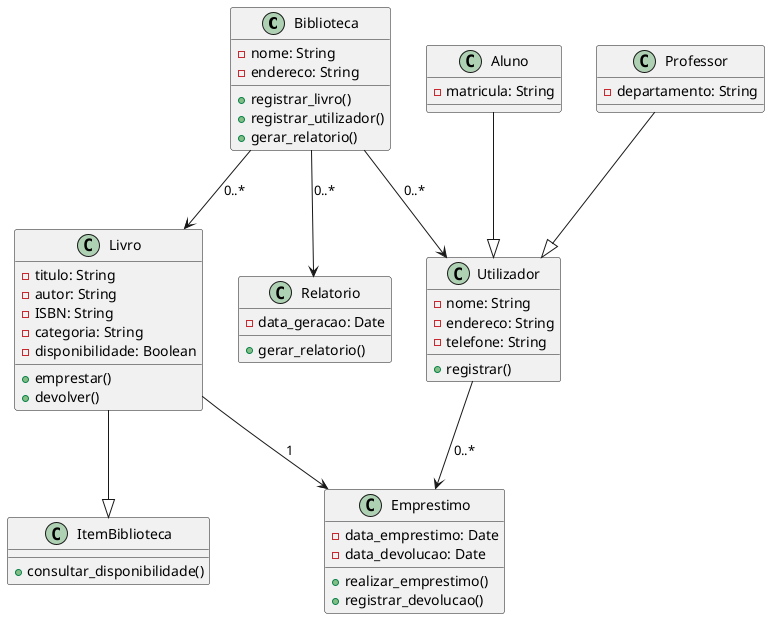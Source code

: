 @startuml
class Biblioteca {
    - nome: String
    - endereco: String
    + registrar_livro()
    + registrar_utilizador()
    + gerar_relatorio()
}

class ItemBiblioteca {
    + consultar_disponibilidade()
}

class Livro {
    - titulo: String
    - autor: String
    - ISBN: String
    - categoria: String
    - disponibilidade: Boolean
    + emprestar()
    + devolver()
}

class Utilizador {
    - nome: String
    - endereco: String
    - telefone: String
    + registrar()
}

class Aluno {
    - matricula: String
}

class Professor {
    - departamento: String
}

class Emprestimo {
    - data_emprestimo: Date
    - data_devolucao: Date
    + realizar_emprestimo()
    + registrar_devolucao()
}

class Relatorio {
    - data_geracao: Date
    + gerar_relatorio()
}

Biblioteca --> Livro : "0..*"
Biblioteca --> Utilizador : "0..*"
Livro --> Emprestimo : "1"
Utilizador --> Emprestimo : "0..*"
Livro --|> ItemBiblioteca
Aluno --|> Utilizador
Professor --|> Utilizador
Biblioteca --> Relatorio : "0..*"
@enduml
